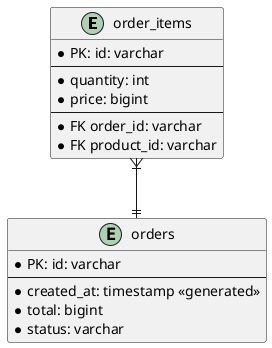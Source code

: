 @startuml
'https://plantuml.com/ie-diagram

entity "order_items" as ori {
 * PK: id: varchar
 --
 * quantity: int
 * price: bigint
 --
 * FK order_id: varchar
 * FK product_id: varchar
}

entity "orders" as or {
 * PK: id: varchar
 --
 * created_at: timestamp <<generated>>
 * total: bigint
 * status: varchar
}

ori }|--|| or

@enduml